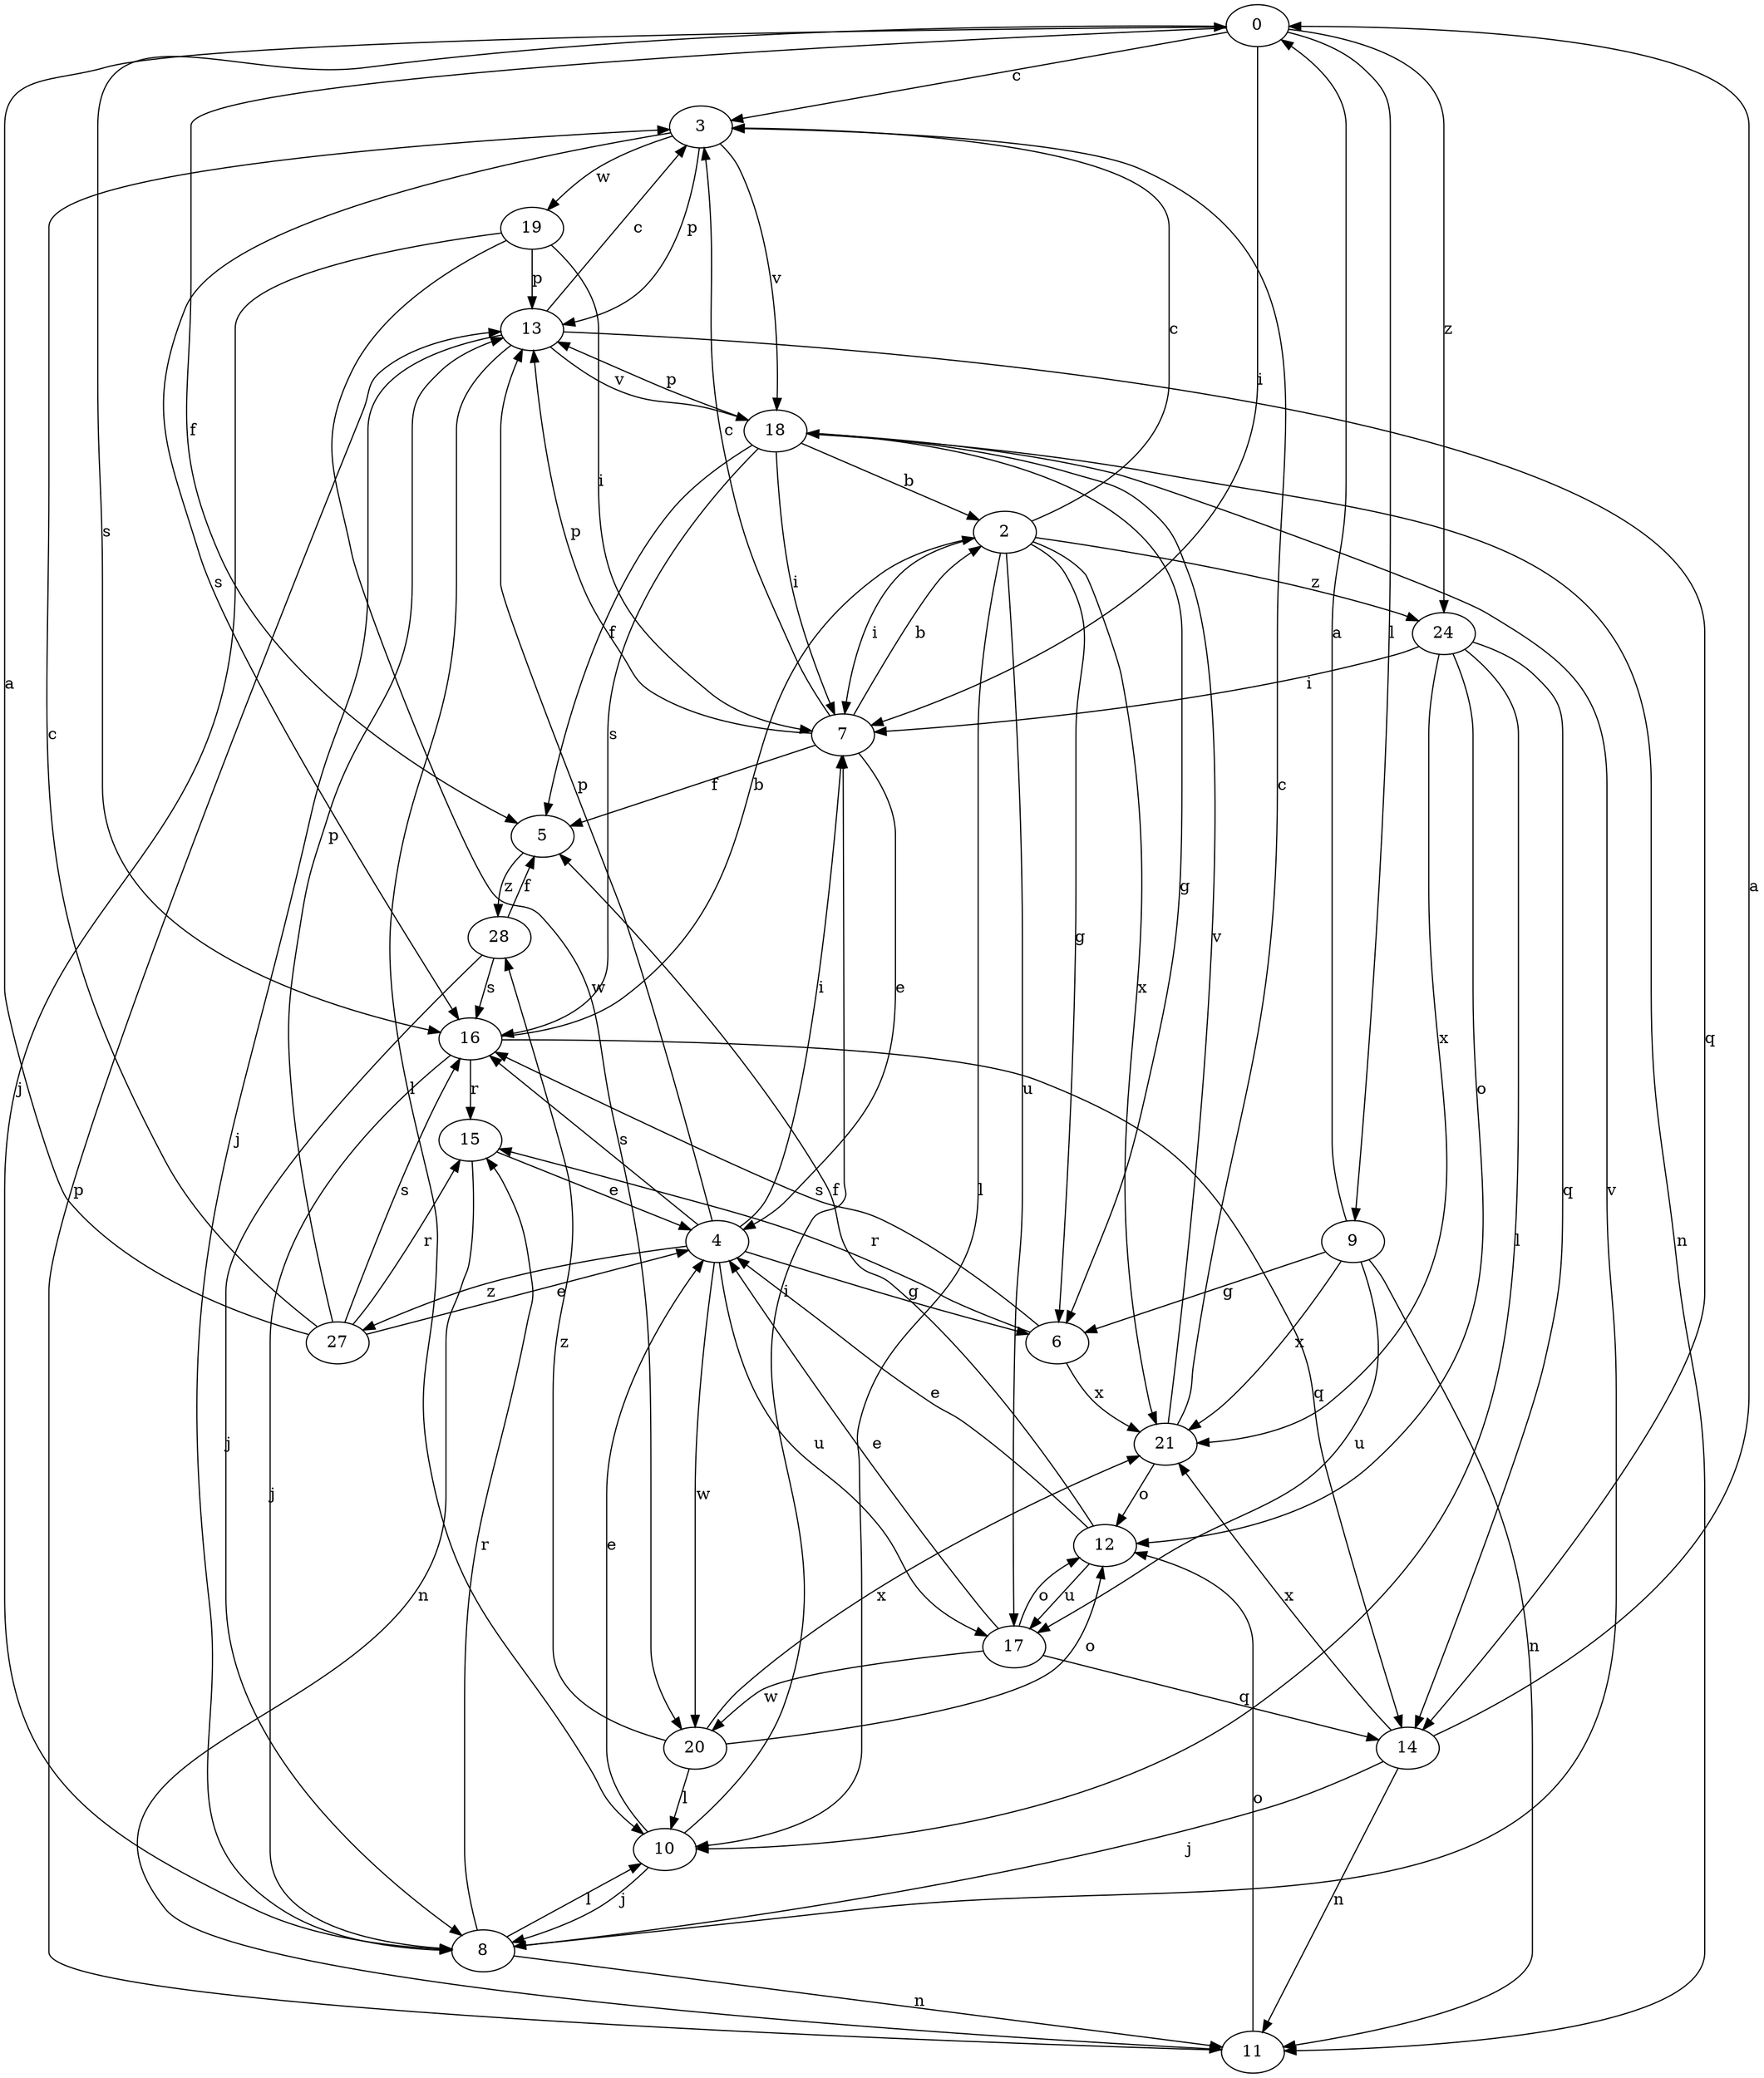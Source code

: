 strict digraph  {
0;
2;
3;
4;
5;
6;
7;
8;
9;
10;
11;
12;
13;
14;
15;
16;
17;
18;
19;
20;
21;
24;
27;
28;
0 -> 3  [label=c];
0 -> 5  [label=f];
0 -> 7  [label=i];
0 -> 9  [label=l];
0 -> 16  [label=s];
0 -> 24  [label=z];
2 -> 3  [label=c];
2 -> 6  [label=g];
2 -> 7  [label=i];
2 -> 10  [label=l];
2 -> 17  [label=u];
2 -> 21  [label=x];
2 -> 24  [label=z];
3 -> 13  [label=p];
3 -> 16  [label=s];
3 -> 18  [label=v];
3 -> 19  [label=w];
4 -> 6  [label=g];
4 -> 7  [label=i];
4 -> 13  [label=p];
4 -> 16  [label=s];
4 -> 17  [label=u];
4 -> 20  [label=w];
4 -> 27  [label=z];
5 -> 28  [label=z];
6 -> 15  [label=r];
6 -> 16  [label=s];
6 -> 21  [label=x];
7 -> 2  [label=b];
7 -> 3  [label=c];
7 -> 4  [label=e];
7 -> 5  [label=f];
7 -> 13  [label=p];
8 -> 10  [label=l];
8 -> 11  [label=n];
8 -> 15  [label=r];
8 -> 18  [label=v];
9 -> 0  [label=a];
9 -> 6  [label=g];
9 -> 11  [label=n];
9 -> 17  [label=u];
9 -> 21  [label=x];
10 -> 4  [label=e];
10 -> 7  [label=i];
10 -> 8  [label=j];
11 -> 12  [label=o];
11 -> 13  [label=p];
12 -> 4  [label=e];
12 -> 5  [label=f];
12 -> 17  [label=u];
13 -> 3  [label=c];
13 -> 8  [label=j];
13 -> 10  [label=l];
13 -> 14  [label=q];
13 -> 18  [label=v];
14 -> 0  [label=a];
14 -> 8  [label=j];
14 -> 11  [label=n];
14 -> 21  [label=x];
15 -> 4  [label=e];
15 -> 11  [label=n];
16 -> 2  [label=b];
16 -> 8  [label=j];
16 -> 14  [label=q];
16 -> 15  [label=r];
17 -> 4  [label=e];
17 -> 12  [label=o];
17 -> 14  [label=q];
17 -> 20  [label=w];
18 -> 2  [label=b];
18 -> 5  [label=f];
18 -> 6  [label=g];
18 -> 7  [label=i];
18 -> 11  [label=n];
18 -> 13  [label=p];
18 -> 16  [label=s];
19 -> 7  [label=i];
19 -> 8  [label=j];
19 -> 13  [label=p];
19 -> 20  [label=w];
20 -> 10  [label=l];
20 -> 12  [label=o];
20 -> 21  [label=x];
20 -> 28  [label=z];
21 -> 3  [label=c];
21 -> 12  [label=o];
21 -> 18  [label=v];
24 -> 7  [label=i];
24 -> 10  [label=l];
24 -> 12  [label=o];
24 -> 14  [label=q];
24 -> 21  [label=x];
27 -> 0  [label=a];
27 -> 3  [label=c];
27 -> 4  [label=e];
27 -> 13  [label=p];
27 -> 15  [label=r];
27 -> 16  [label=s];
28 -> 5  [label=f];
28 -> 8  [label=j];
28 -> 16  [label=s];
}
